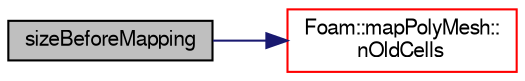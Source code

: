digraph "sizeBeforeMapping"
{
  bgcolor="transparent";
  edge [fontname="FreeSans",fontsize="10",labelfontname="FreeSans",labelfontsize="10"];
  node [fontname="FreeSans",fontsize="10",shape=record];
  rankdir="LR";
  Node62 [label="sizeBeforeMapping",height=0.2,width=0.4,color="black", fillcolor="grey75", style="filled", fontcolor="black"];
  Node62 -> Node63 [color="midnightblue",fontsize="10",style="solid",fontname="FreeSans"];
  Node63 [label="Foam::mapPolyMesh::\lnOldCells",height=0.2,width=0.4,color="red",URL="$a27386.html#a0078cd9d7ee600f5e1057cf88c44da86",tooltip="Number of old cells. "];
}
